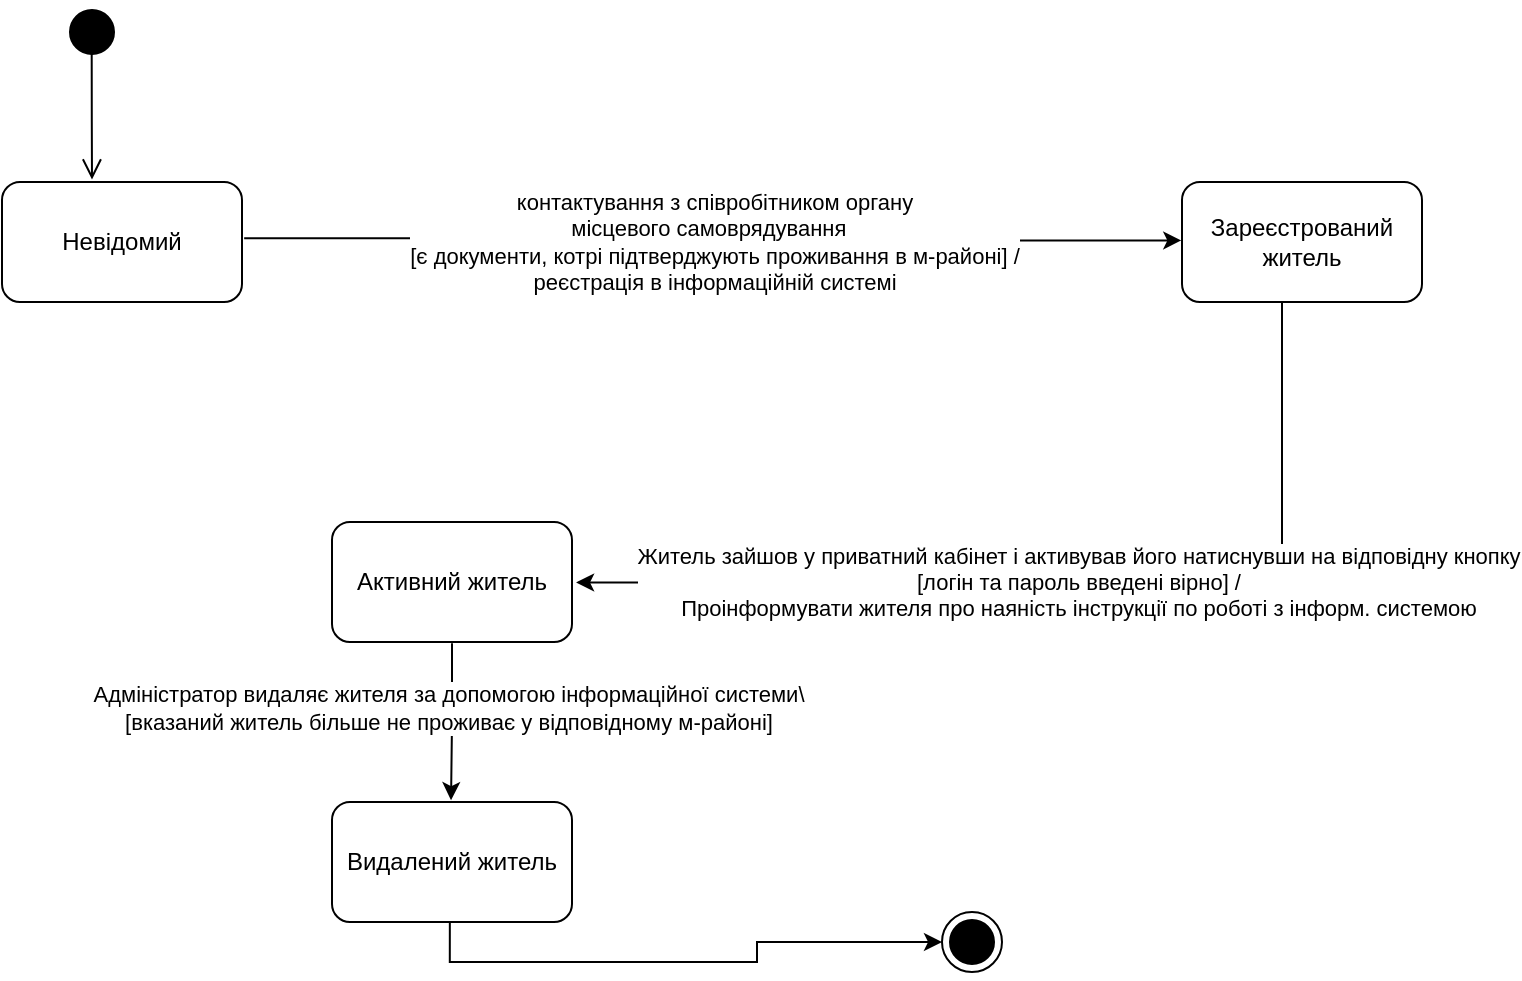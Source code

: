 <mxfile>
    <diagram name="Page-1" id="58cdce13-f638-feb5-8d6f-7d28b1aa9fa0">
        <mxGraphModel dx="2007" dy="574" grid="1" gridSize="10" guides="1" tooltips="1" connect="1" arrows="1" fold="1" page="1" pageScale="1" pageWidth="1100" pageHeight="850" math="0" shadow="0">
            <root>
                <mxCell id="0"/>
                <mxCell id="1" parent="0"/>
                <mxCell id="zZcN5XMTq2NgF7rOnlSp-8" style="edgeStyle=orthogonalEdgeStyle;rounded=0;orthogonalLoop=1;jettySize=auto;html=1;entryX=-0.003;entryY=0.487;entryDx=0;entryDy=0;entryPerimeter=0;exitX=1.009;exitY=0.468;exitDx=0;exitDy=0;exitPerimeter=0;" parent="1" source="zZcN5XMTq2NgF7rOnlSp-1" target="zZcN5XMTq2NgF7rOnlSp-2" edge="1">
                    <mxGeometry relative="1" as="geometry"/>
                </mxCell>
                <mxCell id="zZcN5XMTq2NgF7rOnlSp-9" value="контактування з співробітником органу &lt;br&gt;місцевого самоврядування &amp;nbsp;&lt;br&gt;[є документи, котрі підтверджують проживання в м-районі] /&lt;br&gt;реєстрація в інформаційній системі" style="edgeLabel;html=1;align=center;verticalAlign=middle;resizable=0;points=[];" parent="zZcN5XMTq2NgF7rOnlSp-8" vertex="1" connectable="0">
                    <mxGeometry x="-0.592" y="-1" relative="1" as="geometry">
                        <mxPoint x="139" y="1" as="offset"/>
                    </mxGeometry>
                </mxCell>
                <mxCell id="zZcN5XMTq2NgF7rOnlSp-1" value="Невідомий&lt;span style=&quot;color: rgba(0, 0, 0, 0); font-family: monospace; font-size: 0px; text-align: start;&quot;&gt;%3CmxGraphModel%3E%3Croot%3E%3CmxCell%20id%3D%220%22%2F%3E%3CmxCell%20id%3D%221%22%20parent%3D%220%22%2F%3E%3CmxCell%20id%3D%222%22%20style%3D%22edgeStyle%3DorthogonalEdgeStyle%3Brounded%3D0%3BorthogonalLoop%3D1%3BjettySize%3Dauto%3Bhtml%3D1%3BexitX%3D-0.013%3BexitY%3D0.433%3BexitDx%3D0%3BexitDy%3D0%3BentryX%3D0.992%3BentryY%3D0.533%3BentryDx%3D0%3BentryDy%3D0%3BentryPerimeter%3D0%3BfontFamily%3DHelvetica%3BfontSize%3D12%3BfontColor%3Drgb(0%2C%200%2C%200)%3BexitPerimeter%3D0%3B%22%20edge%3D%221%22%20parent%3D%221%22%3E%3CmxGeometry%20relative%3D%221%22%20as%3D%22geometry%22%3E%3CmxPoint%20x%3D%22388.83%22%20y%3D%22457.32%22%20as%3D%22sourcePoint%22%2F%3E%3CmxPoint%20x%3D%22339.04%22%20y%3D%22461.98%22%20as%3D%22targetPoint%22%2F%3E%3C%2FmxGeometry%3E%3C%2FmxCell%3E%3C%2Froot%3E%3C%2FmxGraphModel%3E&lt;/span&gt;" style="rounded=1;whiteSpace=wrap;html=1;" parent="1" vertex="1">
                    <mxGeometry x="-120" y="90" width="120" height="60" as="geometry"/>
                </mxCell>
                <mxCell id="zZcN5XMTq2NgF7rOnlSp-2" value="Зареєстрований житель" style="rounded=1;whiteSpace=wrap;html=1;" parent="1" vertex="1">
                    <mxGeometry x="470" y="90" width="120" height="60" as="geometry"/>
                </mxCell>
                <mxCell id="zZcN5XMTq2NgF7rOnlSp-17" style="edgeStyle=orthogonalEdgeStyle;rounded=0;orthogonalLoop=1;jettySize=auto;html=1;entryX=1.017;entryY=0.504;entryDx=0;entryDy=0;entryPerimeter=0;strokeColor=#000000;exitX=0.5;exitY=1;exitDx=0;exitDy=0;" parent="1" source="zZcN5XMTq2NgF7rOnlSp-2" target="zZcN5XMTq2NgF7rOnlSp-4" edge="1">
                    <mxGeometry relative="1" as="geometry">
                        <mxPoint x="570" y="290" as="sourcePoint"/>
                        <Array as="points">
                            <mxPoint x="520" y="150"/>
                            <mxPoint x="520" y="290"/>
                        </Array>
                    </mxGeometry>
                </mxCell>
                <mxCell id="zZcN5XMTq2NgF7rOnlSp-18" value="Житель зайшов у приватний кабінет і активував його натиснувши на відповідну кнопку&lt;br&gt;[логін та пароль введені вірно] /&lt;br&gt;Проінформувати жителя про наяність інструкції по роботі з інформ. системою" style="edgeLabel;html=1;align=center;verticalAlign=middle;resizable=0;points=[];" parent="zZcN5XMTq2NgF7rOnlSp-17" vertex="1" connectable="0">
                    <mxGeometry x="0.214" y="-1" relative="1" as="geometry">
                        <mxPoint x="53" y="1" as="offset"/>
                    </mxGeometry>
                </mxCell>
                <mxCell id="zZcN5XMTq2NgF7rOnlSp-19" style="edgeStyle=orthogonalEdgeStyle;rounded=0;orthogonalLoop=1;jettySize=auto;html=1;entryX=0.496;entryY=-0.015;entryDx=0;entryDy=0;entryPerimeter=0;strokeColor=#000000;exitX=0.5;exitY=1.011;exitDx=0;exitDy=0;exitPerimeter=0;" parent="1" source="zZcN5XMTq2NgF7rOnlSp-4" target="zZcN5XMTq2NgF7rOnlSp-5" edge="1">
                    <mxGeometry relative="1" as="geometry">
                        <Array as="points"/>
                    </mxGeometry>
                </mxCell>
                <mxCell id="zZcN5XMTq2NgF7rOnlSp-20" value="Адміністратор видаляє жителя за допомогою інформаційної системи\&lt;br&gt;[вказаний житель більше не проживає у відповідному м-районі]" style="edgeLabel;html=1;align=center;verticalAlign=middle;resizable=0;points=[];" parent="zZcN5XMTq2NgF7rOnlSp-19" vertex="1" connectable="0">
                    <mxGeometry x="-0.185" y="-2" relative="1" as="geometry">
                        <mxPoint as="offset"/>
                    </mxGeometry>
                </mxCell>
                <mxCell id="zZcN5XMTq2NgF7rOnlSp-4" value="Активний житель" style="rounded=1;whiteSpace=wrap;html=1;" parent="1" vertex="1">
                    <mxGeometry x="45" y="260" width="120" height="60" as="geometry"/>
                </mxCell>
                <mxCell id="zZcN5XMTq2NgF7rOnlSp-12" style="edgeStyle=orthogonalEdgeStyle;rounded=0;orthogonalLoop=1;jettySize=auto;html=1;exitX=0.491;exitY=1.009;exitDx=0;exitDy=0;exitPerimeter=0;" parent="1" source="zZcN5XMTq2NgF7rOnlSp-5" target="zZcN5XMTq2NgF7rOnlSp-11" edge="1">
                    <mxGeometry relative="1" as="geometry"/>
                </mxCell>
                <mxCell id="zZcN5XMTq2NgF7rOnlSp-5" value="Видалений житель" style="rounded=1;whiteSpace=wrap;html=1;" parent="1" vertex="1">
                    <mxGeometry x="45" y="400" width="120" height="60" as="geometry"/>
                </mxCell>
                <mxCell id="zZcN5XMTq2NgF7rOnlSp-11" value="" style="ellipse;html=1;shape=endState;fillColor=#000000;strokeColor=#000000;" parent="1" vertex="1">
                    <mxGeometry x="350" y="455" width="30" height="30" as="geometry"/>
                </mxCell>
                <mxCell id="zZcN5XMTq2NgF7rOnlSp-13" value="" style="ellipse;html=1;shape=startState;fillColor=#000000;strokeColor=#000000;" parent="1" vertex="1">
                    <mxGeometry x="-90" width="30" height="30" as="geometry"/>
                </mxCell>
                <mxCell id="zZcN5XMTq2NgF7rOnlSp-14" value="" style="edgeStyle=orthogonalEdgeStyle;html=1;verticalAlign=bottom;endArrow=open;endSize=8;strokeColor=#000000;rounded=0;exitX=0.495;exitY=0.864;exitDx=0;exitDy=0;exitPerimeter=0;entryX=0.375;entryY=-0.021;entryDx=0;entryDy=0;entryPerimeter=0;" parent="1" source="zZcN5XMTq2NgF7rOnlSp-13" target="zZcN5XMTq2NgF7rOnlSp-1" edge="1">
                    <mxGeometry relative="1" as="geometry">
                        <mxPoint x="105" y="80" as="targetPoint"/>
                    </mxGeometry>
                </mxCell>
            </root>
        </mxGraphModel>
    </diagram>
</mxfile>